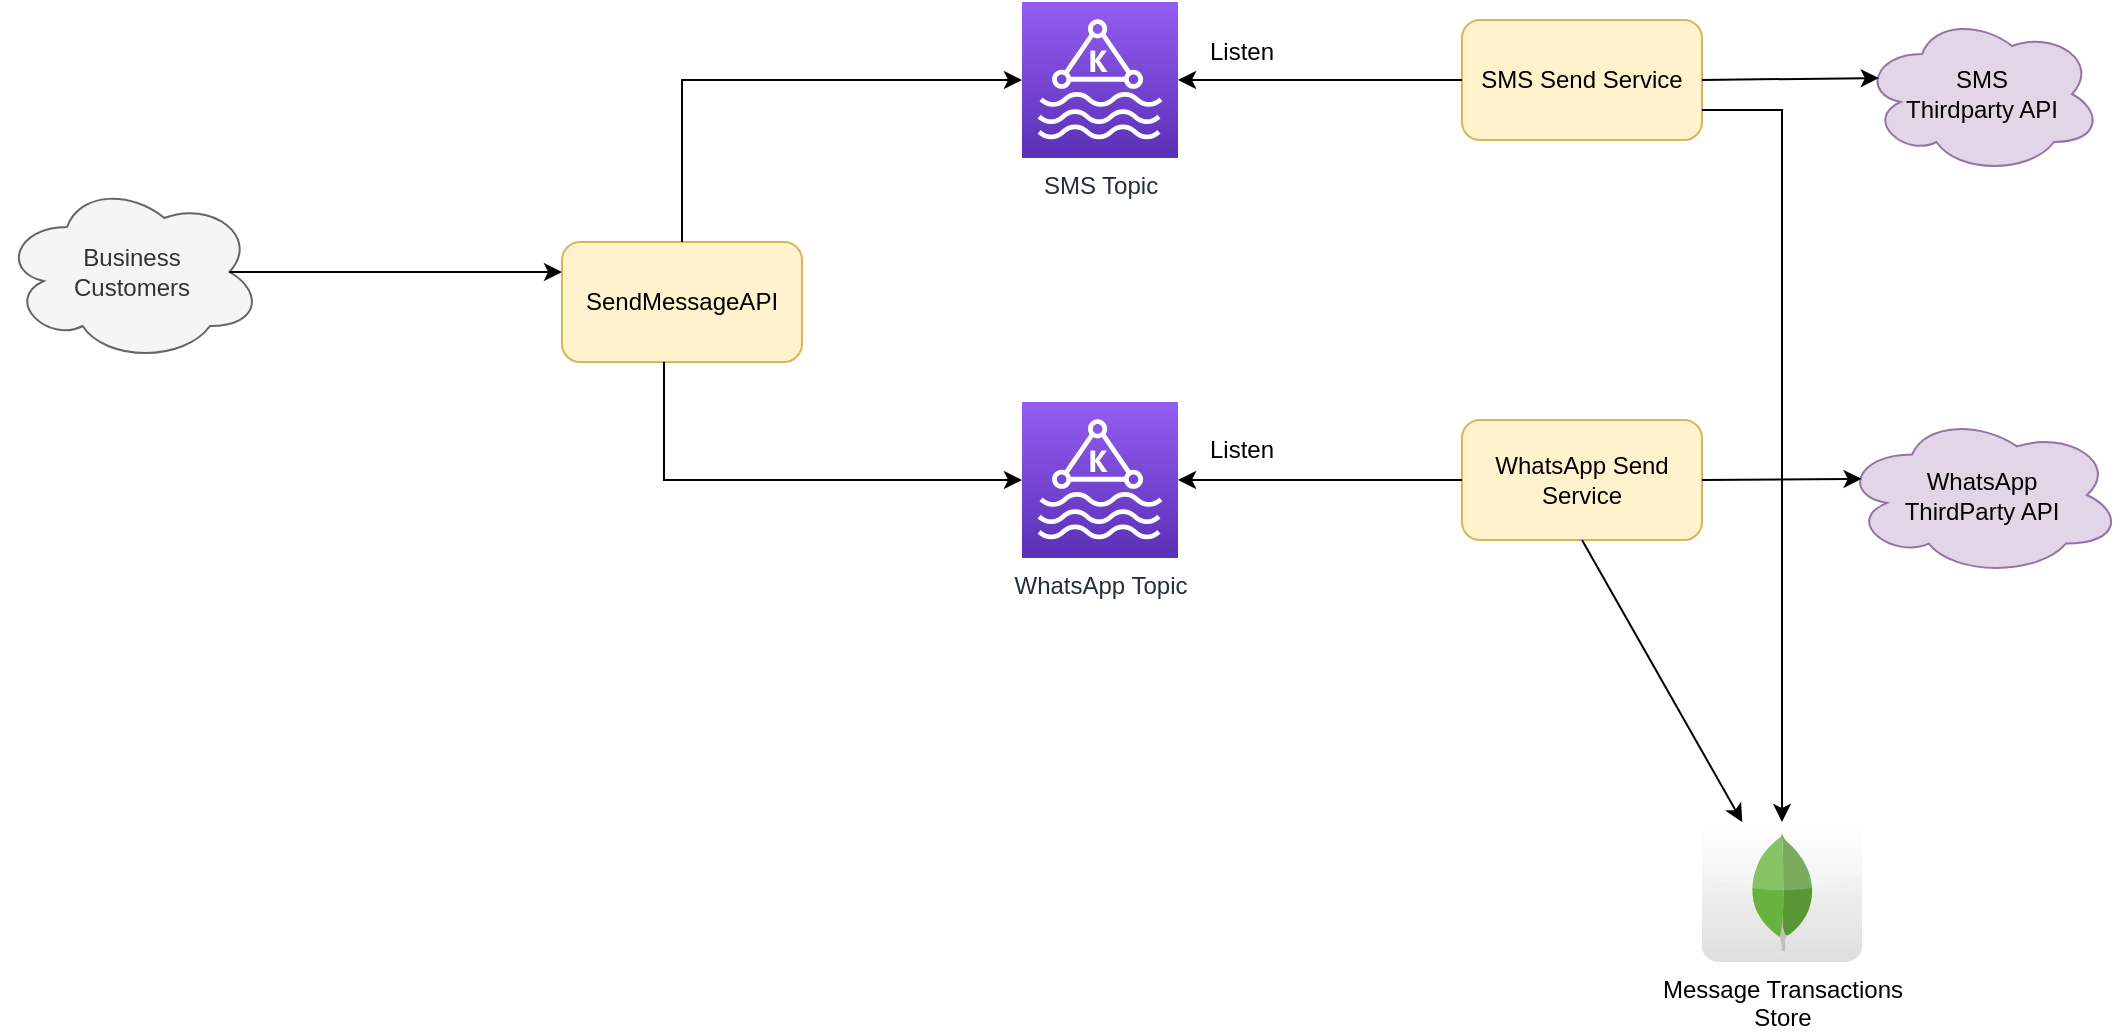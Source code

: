 <mxfile version="19.0.3" type="github"><diagram id="-E77M_v5V1tvkqGdYrXi" name="Page-1"><mxGraphModel dx="1636" dy="423" grid="1" gridSize="10" guides="1" tooltips="1" connect="1" arrows="1" fold="1" page="1" pageScale="1" pageWidth="850" pageHeight="1100" math="0" shadow="0"><root><mxCell id="0"/><mxCell id="1" parent="0"/><mxCell id="GJdoVK9tet6NGgQVeXun-1" value="SendMessageAPI" style="rounded=1;whiteSpace=wrap;html=1;fillColor=#fff2cc;strokeColor=#d6b656;" vertex="1" parent="1"><mxGeometry x="70" y="160" width="120" height="60" as="geometry"/></mxCell><mxCell id="GJdoVK9tet6NGgQVeXun-2" value="SMS Topic" style="sketch=0;points=[[0,0,0],[0.25,0,0],[0.5,0,0],[0.75,0,0],[1,0,0],[0,1,0],[0.25,1,0],[0.5,1,0],[0.75,1,0],[1,1,0],[0,0.25,0],[0,0.5,0],[0,0.75,0],[1,0.25,0],[1,0.5,0],[1,0.75,0]];outlineConnect=0;fontColor=#232F3E;gradientColor=#945DF2;gradientDirection=north;fillColor=#5A30B5;strokeColor=#ffffff;dashed=0;verticalLabelPosition=bottom;verticalAlign=top;align=center;html=1;fontSize=12;fontStyle=0;aspect=fixed;shape=mxgraph.aws4.resourceIcon;resIcon=mxgraph.aws4.managed_streaming_for_kafka;" vertex="1" parent="1"><mxGeometry x="300" y="40" width="78" height="78" as="geometry"/></mxCell><mxCell id="GJdoVK9tet6NGgQVeXun-3" value="WhatsApp Topic" style="sketch=0;points=[[0,0,0],[0.25,0,0],[0.5,0,0],[0.75,0,0],[1,0,0],[0,1,0],[0.25,1,0],[0.5,1,0],[0.75,1,0],[1,1,0],[0,0.25,0],[0,0.5,0],[0,0.75,0],[1,0.25,0],[1,0.5,0],[1,0.75,0]];outlineConnect=0;fontColor=#232F3E;gradientColor=#945DF2;gradientDirection=north;fillColor=#5A30B5;strokeColor=#ffffff;dashed=0;verticalLabelPosition=bottom;verticalAlign=top;align=center;html=1;fontSize=12;fontStyle=0;aspect=fixed;shape=mxgraph.aws4.resourceIcon;resIcon=mxgraph.aws4.managed_streaming_for_kafka;" vertex="1" parent="1"><mxGeometry x="300" y="240" width="78" height="78" as="geometry"/></mxCell><mxCell id="GJdoVK9tet6NGgQVeXun-4" value="" style="endArrow=classic;html=1;rounded=0;exitX=0.5;exitY=0;exitDx=0;exitDy=0;entryX=0;entryY=0.5;entryDx=0;entryDy=0;entryPerimeter=0;edgeStyle=orthogonalEdgeStyle;" edge="1" parent="1" source="GJdoVK9tet6NGgQVeXun-1" target="GJdoVK9tet6NGgQVeXun-2"><mxGeometry width="50" height="50" relative="1" as="geometry"><mxPoint x="330" y="190" as="sourcePoint"/><mxPoint x="380" y="140" as="targetPoint"/></mxGeometry></mxCell><mxCell id="GJdoVK9tet6NGgQVeXun-5" value="" style="endArrow=classic;html=1;rounded=0;exitX=0.425;exitY=1;exitDx=0;exitDy=0;exitPerimeter=0;edgeStyle=orthogonalEdgeStyle;entryX=0;entryY=0.5;entryDx=0;entryDy=0;entryPerimeter=0;" edge="1" parent="1" source="GJdoVK9tet6NGgQVeXun-1" target="GJdoVK9tet6NGgQVeXun-3"><mxGeometry width="50" height="50" relative="1" as="geometry"><mxPoint x="330" y="190" as="sourcePoint"/><mxPoint x="380" y="140" as="targetPoint"/></mxGeometry></mxCell><mxCell id="GJdoVK9tet6NGgQVeXun-6" value="SMS Send Service" style="rounded=1;whiteSpace=wrap;html=1;fillColor=#fff2cc;strokeColor=#d6b656;" vertex="1" parent="1"><mxGeometry x="520" y="49" width="120" height="60" as="geometry"/></mxCell><mxCell id="GJdoVK9tet6NGgQVeXun-7" value="" style="endArrow=classic;html=1;rounded=0;exitX=0;exitY=0.5;exitDx=0;exitDy=0;entryX=1;entryY=0.5;entryDx=0;entryDy=0;entryPerimeter=0;" edge="1" parent="1" source="GJdoVK9tet6NGgQVeXun-6" target="GJdoVK9tet6NGgQVeXun-2"><mxGeometry width="50" height="50" relative="1" as="geometry"><mxPoint x="330" y="190" as="sourcePoint"/><mxPoint x="380" y="140" as="targetPoint"/></mxGeometry></mxCell><mxCell id="GJdoVK9tet6NGgQVeXun-8" value="WhatsApp Send Service" style="rounded=1;whiteSpace=wrap;html=1;fillColor=#fff2cc;strokeColor=#d6b656;" vertex="1" parent="1"><mxGeometry x="520" y="249" width="120" height="60" as="geometry"/></mxCell><mxCell id="GJdoVK9tet6NGgQVeXun-9" value="" style="endArrow=classic;html=1;rounded=0;exitX=0;exitY=0.5;exitDx=0;exitDy=0;" edge="1" parent="1" source="GJdoVK9tet6NGgQVeXun-8" target="GJdoVK9tet6NGgQVeXun-3"><mxGeometry width="50" height="50" relative="1" as="geometry"><mxPoint x="330" y="190" as="sourcePoint"/><mxPoint x="380" y="140" as="targetPoint"/></mxGeometry></mxCell><mxCell id="GJdoVK9tet6NGgQVeXun-11" value="" style="endArrow=classic;html=1;rounded=0;exitX=0.5;exitY=1;exitDx=0;exitDy=0;" edge="1" parent="1" source="GJdoVK9tet6NGgQVeXun-8" target="GJdoVK9tet6NGgQVeXun-21"><mxGeometry width="50" height="50" relative="1" as="geometry"><mxPoint x="470" y="320" as="sourcePoint"/><mxPoint x="580" y="480" as="targetPoint"/></mxGeometry></mxCell><mxCell id="GJdoVK9tet6NGgQVeXun-12" value="WhatsApp &lt;br&gt;ThirdParty API" style="ellipse;shape=cloud;whiteSpace=wrap;html=1;fillColor=#e1d5e7;strokeColor=#9673a6;" vertex="1" parent="1"><mxGeometry x="710" y="246" width="140" height="81" as="geometry"/></mxCell><mxCell id="GJdoVK9tet6NGgQVeXun-13" value="" style="endArrow=classic;html=1;rounded=0;exitX=1;exitY=0.5;exitDx=0;exitDy=0;entryX=0.07;entryY=0.4;entryDx=0;entryDy=0;entryPerimeter=0;" edge="1" parent="1" source="GJdoVK9tet6NGgQVeXun-8" target="GJdoVK9tet6NGgQVeXun-12"><mxGeometry width="50" height="50" relative="1" as="geometry"><mxPoint x="470" y="280" as="sourcePoint"/><mxPoint x="690" y="260" as="targetPoint"/></mxGeometry></mxCell><mxCell id="GJdoVK9tet6NGgQVeXun-14" value="SMS &lt;br&gt;Thirdparty API" style="ellipse;shape=cloud;whiteSpace=wrap;html=1;fillColor=#e1d5e7;strokeColor=#9673a6;" vertex="1" parent="1"><mxGeometry x="720" y="46" width="120" height="80" as="geometry"/></mxCell><mxCell id="GJdoVK9tet6NGgQVeXun-15" value="" style="endArrow=classic;html=1;rounded=0;exitX=1;exitY=0.5;exitDx=0;exitDy=0;entryX=0.07;entryY=0.4;entryDx=0;entryDy=0;entryPerimeter=0;" edge="1" parent="1" source="GJdoVK9tet6NGgQVeXun-6" target="GJdoVK9tet6NGgQVeXun-14"><mxGeometry width="50" height="50" relative="1" as="geometry"><mxPoint x="470" y="240" as="sourcePoint"/><mxPoint x="520" y="190" as="targetPoint"/></mxGeometry></mxCell><mxCell id="GJdoVK9tet6NGgQVeXun-16" value="Business &lt;br&gt;Customers" style="ellipse;shape=cloud;whiteSpace=wrap;html=1;fillColor=#f5f5f5;fontColor=#333333;strokeColor=#666666;" vertex="1" parent="1"><mxGeometry x="-210" y="130" width="130" height="90" as="geometry"/></mxCell><mxCell id="GJdoVK9tet6NGgQVeXun-17" value="" style="endArrow=classic;html=1;rounded=0;exitX=0.875;exitY=0.5;exitDx=0;exitDy=0;exitPerimeter=0;entryX=0;entryY=0.25;entryDx=0;entryDy=0;" edge="1" parent="1" source="GJdoVK9tet6NGgQVeXun-16" target="GJdoVK9tet6NGgQVeXun-1"><mxGeometry width="50" height="50" relative="1" as="geometry"><mxPoint x="70" y="240" as="sourcePoint"/><mxPoint x="80" y="190" as="targetPoint"/></mxGeometry></mxCell><mxCell id="GJdoVK9tet6NGgQVeXun-18" value="" style="endArrow=classic;html=1;rounded=0;exitX=1;exitY=0.75;exitDx=0;exitDy=0;edgeStyle=orthogonalEdgeStyle;" edge="1" parent="1" source="GJdoVK9tet6NGgQVeXun-6" target="GJdoVK9tet6NGgQVeXun-21"><mxGeometry width="50" height="50" relative="1" as="geometry"><mxPoint x="460" y="310" as="sourcePoint"/><mxPoint x="610" y="460" as="targetPoint"/></mxGeometry></mxCell><mxCell id="GJdoVK9tet6NGgQVeXun-19" value="Listen" style="text;html=1;strokeColor=none;fillColor=none;align=center;verticalAlign=middle;whiteSpace=wrap;rounded=0;" vertex="1" parent="1"><mxGeometry x="380" y="50" width="60" height="30" as="geometry"/></mxCell><mxCell id="GJdoVK9tet6NGgQVeXun-20" value="Listen" style="text;html=1;strokeColor=none;fillColor=none;align=center;verticalAlign=middle;whiteSpace=wrap;rounded=0;" vertex="1" parent="1"><mxGeometry x="380" y="249" width="60" height="30" as="geometry"/></mxCell><mxCell id="GJdoVK9tet6NGgQVeXun-21" value="&lt;span style=&quot;&quot;&gt;Message Transactions &lt;br&gt;Store&lt;/span&gt;" style="dashed=0;outlineConnect=0;html=1;align=center;labelPosition=center;verticalLabelPosition=bottom;verticalAlign=top;shape=mxgraph.webicons.mongodb;gradientColor=#DFDEDE" vertex="1" parent="1"><mxGeometry x="640" y="450" width="80" height="70" as="geometry"/></mxCell></root></mxGraphModel></diagram></mxfile>